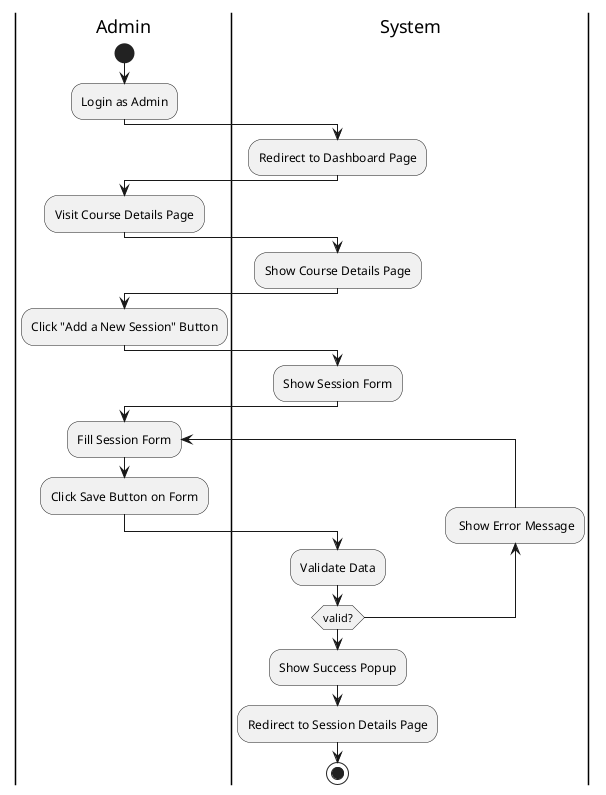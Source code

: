 @startuml AddSession
|Admin|
start
:Login as Admin;
|System|
:Redirect to Dashboard Page;
|Admin|
:Visit Course Details Page;
|System|
:Show Course Details Page;
|Admin|
:Click "Add a New Session" Button;
|System|
:Show Session Form;
|Admin|
repeat :Fill Session Form;
  :Click Save Button on Form;
  |System|
  :Validate Data;
  backward: Show Error Message;
repeat while (valid?)
|System|
:Show Success Popup;
:Redirect to Session Details Page;
stop
@enduml
